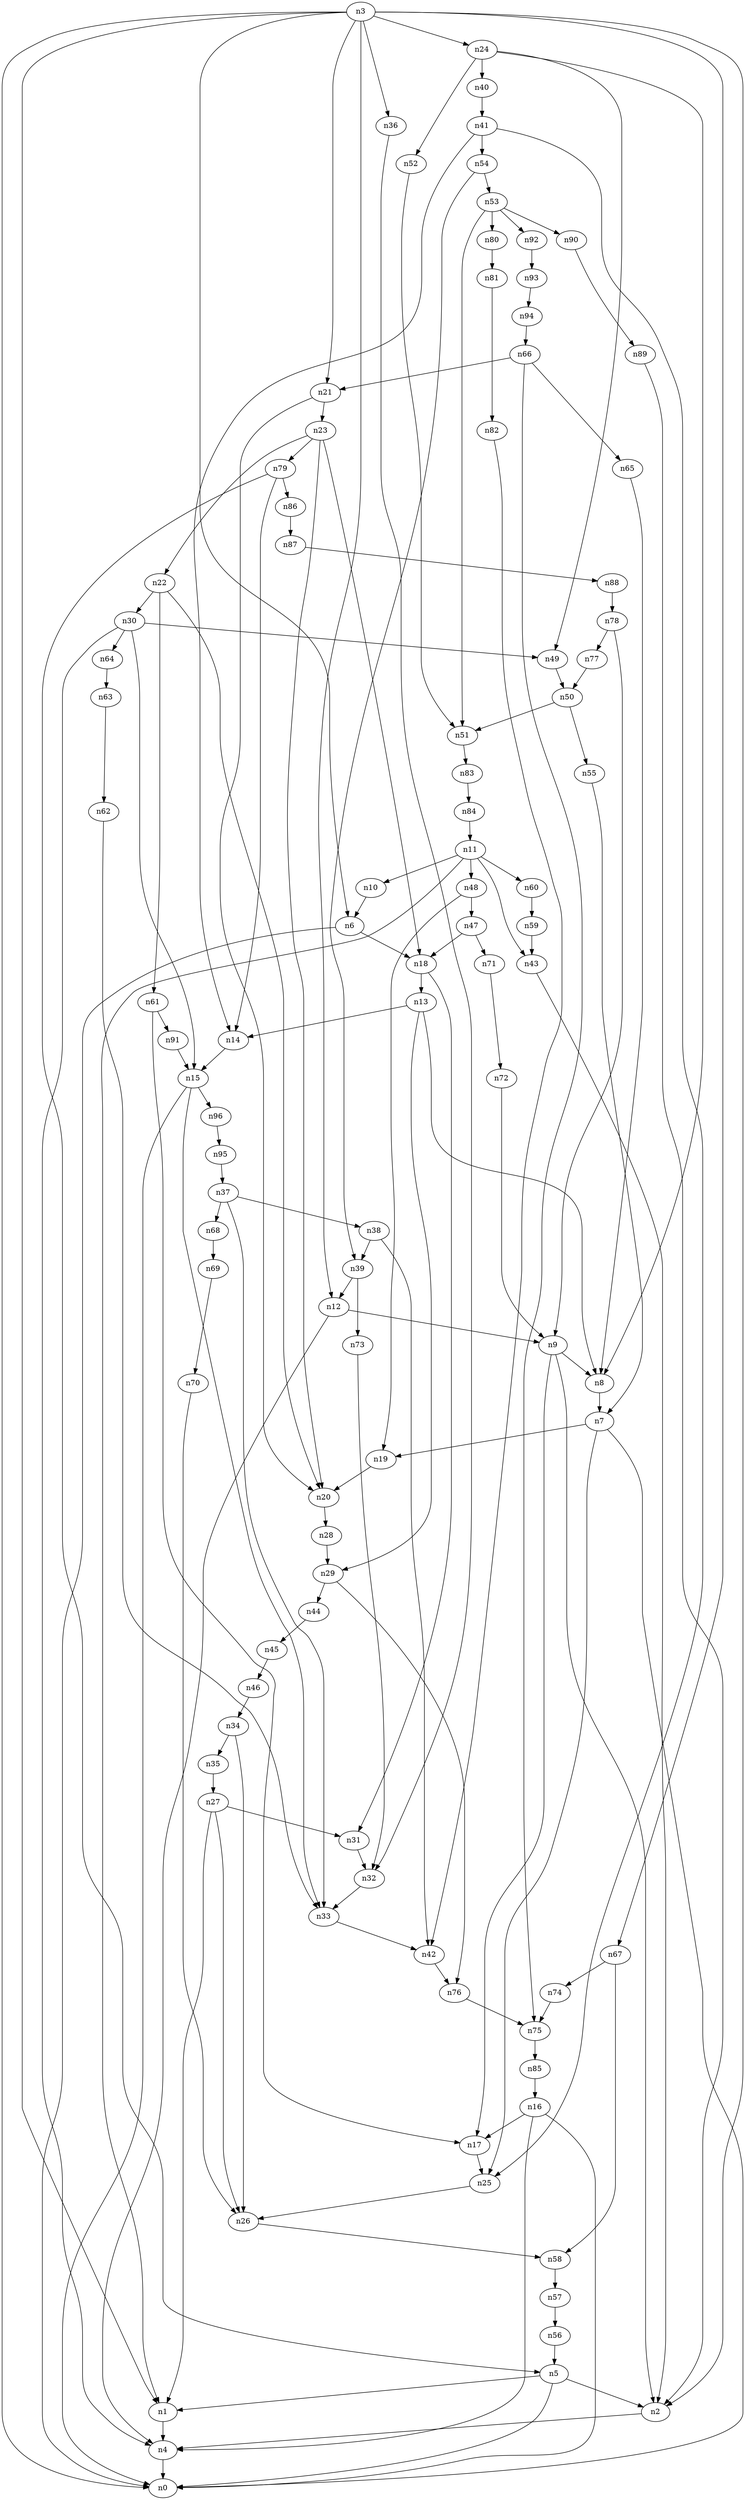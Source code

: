 digraph G {
	n1 -> n4	 [_graphml_id=e4];
	n2 -> n4	 [_graphml_id=e7];
	n3 -> n0	 [_graphml_id=e0];
	n3 -> n1	 [_graphml_id=e3];
	n3 -> n2	 [_graphml_id=e6];
	n3 -> n6	 [_graphml_id=e9];
	n3 -> n12	 [_graphml_id=e18];
	n3 -> n21	 [_graphml_id=e34];
	n3 -> n24	 [_graphml_id=e38];
	n3 -> n36	 [_graphml_id=e58];
	n3 -> n67	 [_graphml_id=e110];
	n4 -> n0	 [_graphml_id=e1];
	n5 -> n0	 [_graphml_id=e2];
	n5 -> n1	 [_graphml_id=e5];
	n5 -> n2	 [_graphml_id=e8];
	n6 -> n0	 [_graphml_id=e10];
	n6 -> n18	 [_graphml_id=e29];
	n7 -> n0	 [_graphml_id=e11];
	n7 -> n19	 [_graphml_id=e31];
	n7 -> n25	 [_graphml_id=e50];
	n8 -> n7	 [_graphml_id=e12];
	n9 -> n2	 [_graphml_id=e14];
	n9 -> n8	 [_graphml_id=e13];
	n9 -> n17	 [_graphml_id=e27];
	n10 -> n6	 [_graphml_id=e15];
	n11 -> n1	 [_graphml_id=e17];
	n11 -> n10	 [_graphml_id=e16];
	n11 -> n43	 [_graphml_id=e71];
	n11 -> n48	 [_graphml_id=e121];
	n11 -> n60	 [_graphml_id=e98];
	n12 -> n4	 [_graphml_id=e19];
	n12 -> n9	 [_graphml_id=e20];
	n13 -> n8	 [_graphml_id=e21];
	n13 -> n14	 [_graphml_id=e22];
	n13 -> n29	 [_graphml_id=e47];
	n14 -> n15	 [_graphml_id=e23];
	n15 -> n0	 [_graphml_id=e24];
	n15 -> n33	 [_graphml_id=e54];
	n15 -> n96	 [_graphml_id=e158];
	n16 -> n0	 [_graphml_id=e25];
	n16 -> n4	 [_graphml_id=e30];
	n16 -> n17	 [_graphml_id=e26];
	n17 -> n25	 [_graphml_id=e41];
	n18 -> n13	 [_graphml_id=e28];
	n18 -> n31	 [_graphml_id=e72];
	n19 -> n20	 [_graphml_id=e32];
	n20 -> n28	 [_graphml_id=e45];
	n21 -> n20	 [_graphml_id=e33];
	n21 -> n23	 [_graphml_id=e37];
	n22 -> n20	 [_graphml_id=e35];
	n22 -> n30	 [_graphml_id=e60];
	n22 -> n61	 [_graphml_id=e99];
	n23 -> n18	 [_graphml_id=e111];
	n23 -> n20	 [_graphml_id=e40];
	n23 -> n22	 [_graphml_id=e36];
	n23 -> n79	 [_graphml_id=e129];
	n24 -> n8	 [_graphml_id=e39];
	n24 -> n40	 [_graphml_id=e65];
	n24 -> n49	 [_graphml_id=e81];
	n24 -> n52	 [_graphml_id=e85];
	n25 -> n26	 [_graphml_id=e42];
	n26 -> n58	 [_graphml_id=e95];
	n27 -> n1	 [_graphml_id=e44];
	n27 -> n26	 [_graphml_id=e43];
	n27 -> n31	 [_graphml_id=e51];
	n28 -> n29	 [_graphml_id=e46];
	n29 -> n44	 [_graphml_id=e73];
	n29 -> n76	 [_graphml_id=e141];
	n30 -> n4	 [_graphml_id=e49];
	n30 -> n15	 [_graphml_id=e48];
	n30 -> n49	 [_graphml_id=e80];
	n30 -> n64	 [_graphml_id=e105];
	n31 -> n32	 [_graphml_id=e52];
	n32 -> n33	 [_graphml_id=e53];
	n33 -> n42	 [_graphml_id=e68];
	n34 -> n26	 [_graphml_id=e55];
	n34 -> n35	 [_graphml_id=e56];
	n35 -> n27	 [_graphml_id=e57];
	n36 -> n32	 [_graphml_id=e59];
	n37 -> n33	 [_graphml_id=e61];
	n37 -> n38	 [_graphml_id=e62];
	n37 -> n68	 [_graphml_id=e112];
	n38 -> n39	 [_graphml_id=e63];
	n38 -> n42	 [_graphml_id=e69];
	n39 -> n12	 [_graphml_id=e64];
	n39 -> n73	 [_graphml_id=e119];
	n40 -> n41	 [_graphml_id=e66];
	n41 -> n14	 [_graphml_id=e101];
	n41 -> n25	 [_graphml_id=e67];
	n41 -> n54	 [_graphml_id=e88];
	n42 -> n76	 [_graphml_id=e125];
	n43 -> n2	 [_graphml_id=e70];
	n44 -> n45	 [_graphml_id=e74];
	n45 -> n46	 [_graphml_id=e75];
	n46 -> n34	 [_graphml_id=e76];
	n47 -> n18	 [_graphml_id=e77];
	n47 -> n71	 [_graphml_id=e116];
	n48 -> n19	 [_graphml_id=e79];
	n48 -> n47	 [_graphml_id=e78];
	n49 -> n50	 [_graphml_id=e82];
	n50 -> n51	 [_graphml_id=e83];
	n50 -> n55	 [_graphml_id=e90];
	n51 -> n83	 [_graphml_id=e136];
	n52 -> n51	 [_graphml_id=e84];
	n53 -> n51	 [_graphml_id=e86];
	n53 -> n80	 [_graphml_id=e132];
	n53 -> n90	 [_graphml_id=e148];
	n53 -> n92	 [_graphml_id=e152];
	n54 -> n39	 [_graphml_id=e91];
	n54 -> n53	 [_graphml_id=e87];
	n55 -> n7	 [_graphml_id=e89];
	n56 -> n5	 [_graphml_id=e92];
	n57 -> n56	 [_graphml_id=e93];
	n58 -> n57	 [_graphml_id=e94];
	n59 -> n43	 [_graphml_id=e96];
	n60 -> n59	 [_graphml_id=e97];
	n61 -> n17	 [_graphml_id=e100];
	n61 -> n91	 [_graphml_id=e149];
	n62 -> n33	 [_graphml_id=e102];
	n63 -> n62	 [_graphml_id=e103];
	n64 -> n63	 [_graphml_id=e104];
	n65 -> n8	 [_graphml_id=e106];
	n66 -> n21	 [_graphml_id=e108];
	n66 -> n65	 [_graphml_id=e107];
	n66 -> n75	 [_graphml_id=e151];
	n67 -> n58	 [_graphml_id=e109];
	n67 -> n74	 [_graphml_id=e122];
	n68 -> n69	 [_graphml_id=e113];
	n69 -> n70	 [_graphml_id=e114];
	n70 -> n26	 [_graphml_id=e115];
	n71 -> n72	 [_graphml_id=e117];
	n72 -> n9	 [_graphml_id=e118];
	n73 -> n32	 [_graphml_id=e120];
	n74 -> n75	 [_graphml_id=e123];
	n75 -> n85	 [_graphml_id=e139];
	n76 -> n75	 [_graphml_id=e124];
	n77 -> n50	 [_graphml_id=e126];
	n78 -> n9	 [_graphml_id=e128];
	n78 -> n77	 [_graphml_id=e127];
	n79 -> n5	 [_graphml_id=e130];
	n79 -> n14	 [_graphml_id=e131];
	n79 -> n86	 [_graphml_id=e142];
	n80 -> n81	 [_graphml_id=e133];
	n81 -> n82	 [_graphml_id=e134];
	n82 -> n42	 [_graphml_id=e135];
	n83 -> n84	 [_graphml_id=e137];
	n84 -> n11	 [_graphml_id=e138];
	n85 -> n16	 [_graphml_id=e140];
	n86 -> n87	 [_graphml_id=e143];
	n87 -> n88	 [_graphml_id=e144];
	n88 -> n78	 [_graphml_id=e145];
	n89 -> n2	 [_graphml_id=e146];
	n90 -> n89	 [_graphml_id=e147];
	n91 -> n15	 [_graphml_id=e150];
	n92 -> n93	 [_graphml_id=e153];
	n93 -> n94	 [_graphml_id=e154];
	n94 -> n66	 [_graphml_id=e155];
	n95 -> n37	 [_graphml_id=e156];
	n96 -> n95	 [_graphml_id=e157];
}
